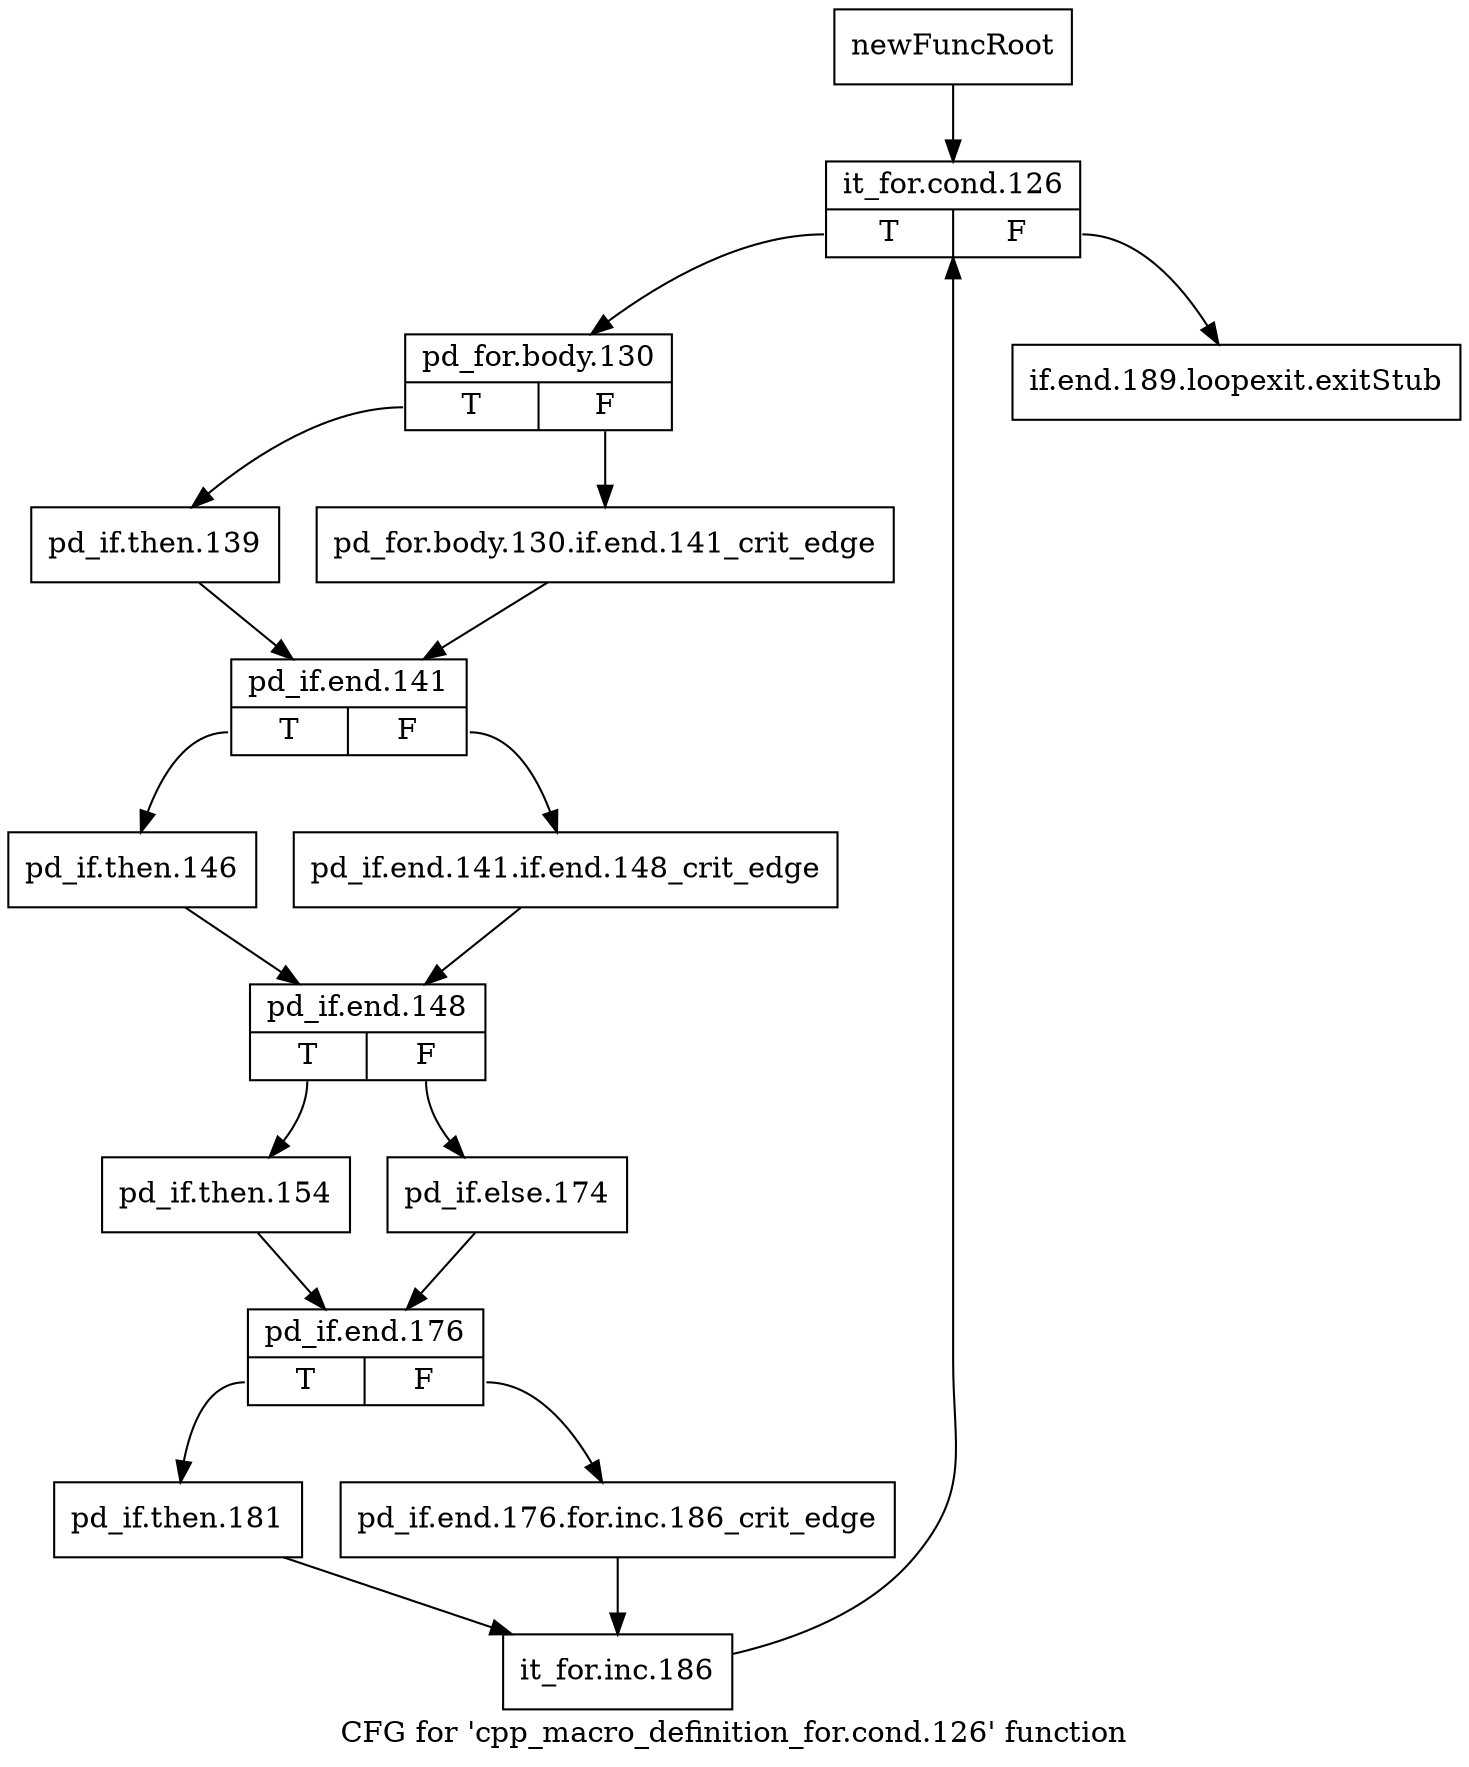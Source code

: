 digraph "CFG for 'cpp_macro_definition_for.cond.126' function" {
	label="CFG for 'cpp_macro_definition_for.cond.126' function";

	Node0xa253960 [shape=record,label="{newFuncRoot}"];
	Node0xa253960 -> Node0xa253a00;
	Node0xa2539b0 [shape=record,label="{if.end.189.loopexit.exitStub}"];
	Node0xa253a00 [shape=record,label="{it_for.cond.126|{<s0>T|<s1>F}}"];
	Node0xa253a00:s0 -> Node0xa253a50;
	Node0xa253a00:s1 -> Node0xa2539b0;
	Node0xa253a50 [shape=record,label="{pd_for.body.130|{<s0>T|<s1>F}}"];
	Node0xa253a50:s0 -> Node0xa253af0;
	Node0xa253a50:s1 -> Node0xa253aa0;
	Node0xa253aa0 [shape=record,label="{pd_for.body.130.if.end.141_crit_edge}"];
	Node0xa253aa0 -> Node0xa253b40;
	Node0xa253af0 [shape=record,label="{pd_if.then.139}"];
	Node0xa253af0 -> Node0xa253b40;
	Node0xa253b40 [shape=record,label="{pd_if.end.141|{<s0>T|<s1>F}}"];
	Node0xa253b40:s0 -> Node0xa253be0;
	Node0xa253b40:s1 -> Node0xa253b90;
	Node0xa253b90 [shape=record,label="{pd_if.end.141.if.end.148_crit_edge}"];
	Node0xa253b90 -> Node0xa253c30;
	Node0xa253be0 [shape=record,label="{pd_if.then.146}"];
	Node0xa253be0 -> Node0xa253c30;
	Node0xa253c30 [shape=record,label="{pd_if.end.148|{<s0>T|<s1>F}}"];
	Node0xa253c30:s0 -> Node0xa253cd0;
	Node0xa253c30:s1 -> Node0xa253c80;
	Node0xa253c80 [shape=record,label="{pd_if.else.174}"];
	Node0xa253c80 -> Node0xa253d20;
	Node0xa253cd0 [shape=record,label="{pd_if.then.154}"];
	Node0xa253cd0 -> Node0xa253d20;
	Node0xa253d20 [shape=record,label="{pd_if.end.176|{<s0>T|<s1>F}}"];
	Node0xa253d20:s0 -> Node0xa253dc0;
	Node0xa253d20:s1 -> Node0xa253d70;
	Node0xa253d70 [shape=record,label="{pd_if.end.176.for.inc.186_crit_edge}"];
	Node0xa253d70 -> Node0xa253e10;
	Node0xa253dc0 [shape=record,label="{pd_if.then.181}"];
	Node0xa253dc0 -> Node0xa253e10;
	Node0xa253e10 [shape=record,label="{it_for.inc.186}"];
	Node0xa253e10 -> Node0xa253a00;
}

